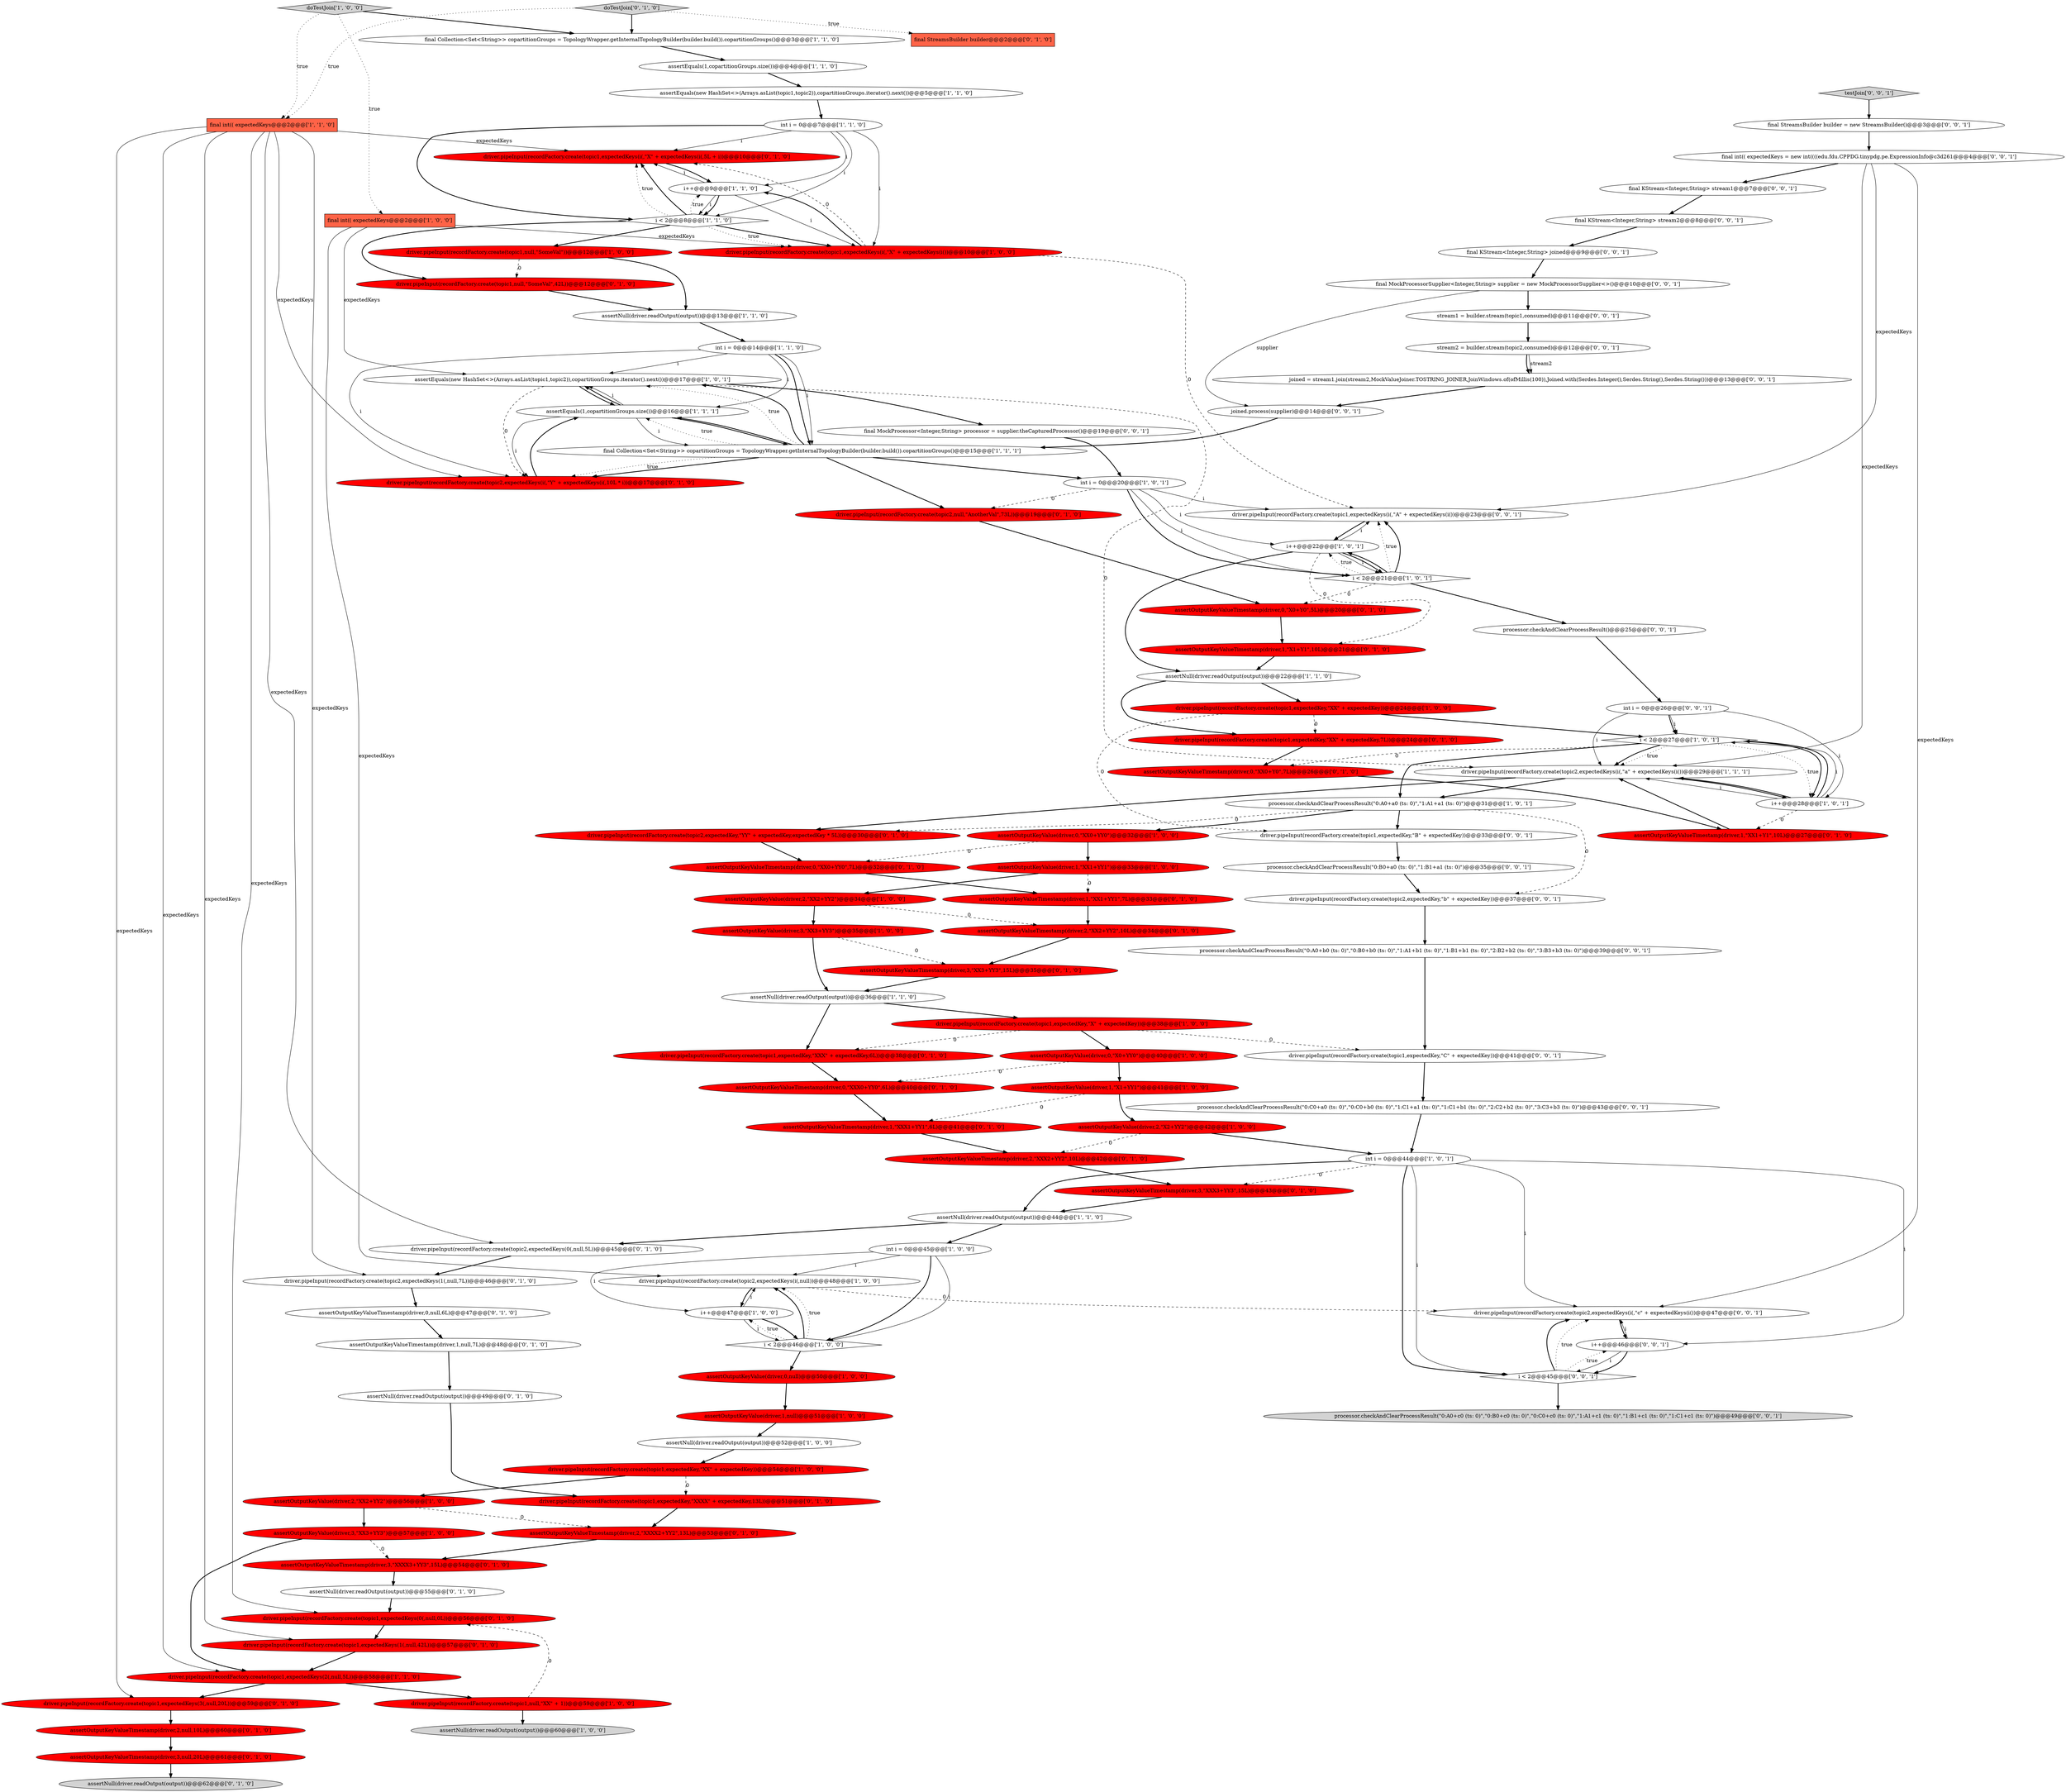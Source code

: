 digraph {
48 [style = filled, label = "assertOutputKeyValue(driver,3,\"XX3+YY3\")@@@57@@@['1', '0', '0']", fillcolor = red, shape = ellipse image = "AAA1AAABBB1BBB"];
108 [style = filled, label = "stream1 = builder.stream(topic1,consumed)@@@11@@@['0', '0', '1']", fillcolor = white, shape = ellipse image = "AAA0AAABBB3BBB"];
87 [style = filled, label = "driver.pipeInput(recordFactory.create(topic2,expectedKeys(i(,\"c\" + expectedKeys(i())@@@47@@@['0', '0', '1']", fillcolor = white, shape = ellipse image = "AAA0AAABBB3BBB"];
67 [style = filled, label = "driver.pipeInput(recordFactory.create(topic1,expectedKeys(0(,null,0L))@@@56@@@['0', '1', '0']", fillcolor = red, shape = ellipse image = "AAA1AAABBB2BBB"];
73 [style = filled, label = "driver.pipeInput(recordFactory.create(topic1,null,\"SomeVal\",42L))@@@12@@@['0', '1', '0']", fillcolor = red, shape = ellipse image = "AAA1AAABBB2BBB"];
101 [style = filled, label = "final KStream<Integer,String> joined@@@9@@@['0', '0', '1']", fillcolor = white, shape = ellipse image = "AAA0AAABBB3BBB"];
100 [style = filled, label = "driver.pipeInput(recordFactory.create(topic1,expectedKeys(i(,\"A\" + expectedKeys(i())@@@23@@@['0', '0', '1']", fillcolor = white, shape = ellipse image = "AAA0AAABBB3BBB"];
15 [style = filled, label = "assertOutputKeyValue(driver,0,\"X0+YY0\")@@@40@@@['1', '0', '0']", fillcolor = red, shape = ellipse image = "AAA1AAABBB1BBB"];
44 [style = filled, label = "assertNull(driver.readOutput(output))@@@44@@@['1', '1', '0']", fillcolor = white, shape = ellipse image = "AAA0AAABBB1BBB"];
55 [style = filled, label = "driver.pipeInput(recordFactory.create(topic2,expectedKeys(1(,null,7L))@@@46@@@['0', '1', '0']", fillcolor = white, shape = ellipse image = "AAA0AAABBB2BBB"];
69 [style = filled, label = "driver.pipeInput(recordFactory.create(topic1,expectedKey,\"XXX\" + expectedKey,6L))@@@38@@@['0', '1', '0']", fillcolor = red, shape = ellipse image = "AAA1AAABBB2BBB"];
77 [style = filled, label = "assertOutputKeyValueTimestamp(driver,2,\"XXXX2+YY2\",13L)@@@53@@@['0', '1', '0']", fillcolor = red, shape = ellipse image = "AAA1AAABBB2BBB"];
86 [style = filled, label = "final KStream<Integer,String> stream2@@@8@@@['0', '0', '1']", fillcolor = white, shape = ellipse image = "AAA0AAABBB3BBB"];
21 [style = filled, label = "driver.pipeInput(recordFactory.create(topic2,expectedKeys(i(,\"a\" + expectedKeys(i())@@@29@@@['1', '1', '1']", fillcolor = white, shape = ellipse image = "AAA0AAABBB1BBB"];
103 [style = filled, label = "final MockProcessor<Integer,String> processor = supplier.theCapturedProcessor()@@@19@@@['0', '0', '1']", fillcolor = white, shape = ellipse image = "AAA0AAABBB3BBB"];
82 [style = filled, label = "assertOutputKeyValueTimestamp(driver,2,null,10L)@@@60@@@['0', '1', '0']", fillcolor = red, shape = ellipse image = "AAA1AAABBB2BBB"];
18 [style = filled, label = "assertNull(driver.readOutput(output))@@@13@@@['1', '1', '0']", fillcolor = white, shape = ellipse image = "AAA0AAABBB1BBB"];
37 [style = filled, label = "assertNull(driver.readOutput(output))@@@52@@@['1', '0', '0']", fillcolor = white, shape = ellipse image = "AAA0AAABBB1BBB"];
14 [style = filled, label = "i < 2@@@21@@@['1', '0', '1']", fillcolor = white, shape = diamond image = "AAA0AAABBB1BBB"];
62 [style = filled, label = "driver.pipeInput(recordFactory.create(topic1,expectedKeys(3(,null,20L))@@@59@@@['0', '1', '0']", fillcolor = red, shape = ellipse image = "AAA1AAABBB2BBB"];
10 [style = filled, label = "assertNull(driver.readOutput(output))@@@36@@@['1', '1', '0']", fillcolor = white, shape = ellipse image = "AAA0AAABBB1BBB"];
95 [style = filled, label = "final KStream<Integer,String> stream1@@@7@@@['0', '0', '1']", fillcolor = white, shape = ellipse image = "AAA0AAABBB3BBB"];
28 [style = filled, label = "assertNull(driver.readOutput(output))@@@60@@@['1', '0', '0']", fillcolor = lightgray, shape = ellipse image = "AAA0AAABBB1BBB"];
16 [style = filled, label = "int i = 0@@@7@@@['1', '1', '0']", fillcolor = white, shape = ellipse image = "AAA0AAABBB1BBB"];
79 [style = filled, label = "assertOutputKeyValueTimestamp(driver,1,null,7L)@@@48@@@['0', '1', '0']", fillcolor = white, shape = ellipse image = "AAA0AAABBB2BBB"];
4 [style = filled, label = "driver.pipeInput(recordFactory.create(topic2,expectedKeys(i(,null))@@@48@@@['1', '0', '0']", fillcolor = white, shape = ellipse image = "AAA0AAABBB1BBB"];
85 [style = filled, label = "joined = stream1.join(stream2,MockValueJoiner.TOSTRING_JOINER,JoinWindows.of(ofMillis(100)),Joined.with(Serdes.Integer(),Serdes.String(),Serdes.String()))@@@13@@@['0', '0', '1']", fillcolor = white, shape = ellipse image = "AAA0AAABBB3BBB"];
96 [style = filled, label = "i < 2@@@45@@@['0', '0', '1']", fillcolor = white, shape = diamond image = "AAA0AAABBB3BBB"];
57 [style = filled, label = "assertOutputKeyValueTimestamp(driver,0,\"XX0+Y0\",7L)@@@26@@@['0', '1', '0']", fillcolor = red, shape = ellipse image = "AAA1AAABBB2BBB"];
29 [style = filled, label = "assertEquals(new HashSet<>(Arrays.asList(topic1,topic2)),copartitionGroups.iterator().next())@@@17@@@['1', '0', '1']", fillcolor = white, shape = ellipse image = "AAA0AAABBB1BBB"];
76 [style = filled, label = "assertOutputKeyValueTimestamp(driver,2,\"XXX2+YY2\",10L)@@@42@@@['0', '1', '0']", fillcolor = red, shape = ellipse image = "AAA1AAABBB2BBB"];
24 [style = filled, label = "i++@@@28@@@['1', '0', '1']", fillcolor = white, shape = ellipse image = "AAA0AAABBB1BBB"];
30 [style = filled, label = "int i = 0@@@45@@@['1', '0', '0']", fillcolor = white, shape = ellipse image = "AAA0AAABBB1BBB"];
61 [style = filled, label = "final StreamsBuilder builder@@@2@@@['0', '1', '0']", fillcolor = tomato, shape = box image = "AAA0AAABBB2BBB"];
60 [style = filled, label = "assertNull(driver.readOutput(output))@@@62@@@['0', '1', '0']", fillcolor = lightgray, shape = ellipse image = "AAA0AAABBB2BBB"];
54 [style = filled, label = "assertOutputKeyValueTimestamp(driver,3,\"XXXX3+YY3\",15L)@@@54@@@['0', '1', '0']", fillcolor = red, shape = ellipse image = "AAA1AAABBB2BBB"];
12 [style = filled, label = "assertEquals(1,copartitionGroups.size())@@@16@@@['1', '1', '1']", fillcolor = white, shape = ellipse image = "AAA0AAABBB1BBB"];
78 [style = filled, label = "driver.pipeInput(recordFactory.create(topic2,expectedKey,\"YY\" + expectedKey,expectedKey * 5L))@@@30@@@['0', '1', '0']", fillcolor = red, shape = ellipse image = "AAA1AAABBB2BBB"];
17 [style = filled, label = "final Collection<Set<String>> copartitionGroups = TopologyWrapper.getInternalTopologyBuilder(builder.build()).copartitionGroups()@@@15@@@['1', '1', '1']", fillcolor = white, shape = ellipse image = "AAA0AAABBB1BBB"];
27 [style = filled, label = "final int(( expectedKeys@@@2@@@['1', '1', '0']", fillcolor = tomato, shape = box image = "AAA0AAABBB1BBB"];
84 [style = filled, label = "driver.pipeInput(recordFactory.create(topic1,expectedKeys(1(,null,42L))@@@57@@@['0', '1', '0']", fillcolor = red, shape = ellipse image = "AAA1AAABBB2BBB"];
25 [style = filled, label = "doTestJoin['1', '0', '0']", fillcolor = lightgray, shape = diamond image = "AAA0AAABBB1BBB"];
97 [style = filled, label = "processor.checkAndClearProcessResult(\"0:B0+a0 (ts: 0)\",\"1:B1+a1 (ts: 0)\")@@@35@@@['0', '0', '1']", fillcolor = white, shape = ellipse image = "AAA0AAABBB3BBB"];
26 [style = filled, label = "assertOutputKeyValue(driver,2,\"XX2+YY2\")@@@34@@@['1', '0', '0']", fillcolor = red, shape = ellipse image = "AAA1AAABBB1BBB"];
2 [style = filled, label = "driver.pipeInput(recordFactory.create(topic1,expectedKeys(i(,\"X\" + expectedKeys(i())@@@10@@@['1', '0', '0']", fillcolor = red, shape = ellipse image = "AAA1AAABBB1BBB"];
40 [style = filled, label = "driver.pipeInput(recordFactory.create(topic1,expectedKey,\"XX\" + expectedKey))@@@24@@@['1', '0', '0']", fillcolor = red, shape = ellipse image = "AAA1AAABBB1BBB"];
8 [style = filled, label = "assertEquals(new HashSet<>(Arrays.asList(topic1,topic2)),copartitionGroups.iterator().next())@@@5@@@['1', '1', '0']", fillcolor = white, shape = ellipse image = "AAA0AAABBB1BBB"];
75 [style = filled, label = "driver.pipeInput(recordFactory.create(topic1,expectedKey,\"XXXX\" + expectedKey,13L))@@@51@@@['0', '1', '0']", fillcolor = red, shape = ellipse image = "AAA1AAABBB2BBB"];
59 [style = filled, label = "driver.pipeInput(recordFactory.create(topic2,expectedKeys(0(,null,5L))@@@45@@@['0', '1', '0']", fillcolor = white, shape = ellipse image = "AAA0AAABBB2BBB"];
35 [style = filled, label = "i < 2@@@27@@@['1', '0', '1']", fillcolor = white, shape = diamond image = "AAA0AAABBB1BBB"];
19 [style = filled, label = "assertOutputKeyValue(driver,2,\"X2+YY2\")@@@42@@@['1', '0', '0']", fillcolor = red, shape = ellipse image = "AAA1AAABBB1BBB"];
5 [style = filled, label = "driver.pipeInput(recordFactory.create(topic1,null,\"XX\" + 1))@@@59@@@['1', '0', '0']", fillcolor = red, shape = ellipse image = "AAA1AAABBB1BBB"];
90 [style = filled, label = "processor.checkAndClearProcessResult()@@@25@@@['0', '0', '1']", fillcolor = white, shape = ellipse image = "AAA0AAABBB3BBB"];
20 [style = filled, label = "assertOutputKeyValue(driver,2,\"XX2+YY2\")@@@56@@@['1', '0', '0']", fillcolor = red, shape = ellipse image = "AAA1AAABBB1BBB"];
32 [style = filled, label = "driver.pipeInput(recordFactory.create(topic1,expectedKeys(2(,null,5L))@@@58@@@['1', '1', '0']", fillcolor = red, shape = ellipse image = "AAA1AAABBB1BBB"];
102 [style = filled, label = "i++@@@46@@@['0', '0', '1']", fillcolor = white, shape = ellipse image = "AAA0AAABBB3BBB"];
107 [style = filled, label = "final MockProcessorSupplier<Integer,String> supplier = new MockProcessorSupplier<>()@@@10@@@['0', '0', '1']", fillcolor = white, shape = ellipse image = "AAA0AAABBB3BBB"];
109 [style = filled, label = "int i = 0@@@26@@@['0', '0', '1']", fillcolor = white, shape = ellipse image = "AAA0AAABBB3BBB"];
13 [style = filled, label = "driver.pipeInput(recordFactory.create(topic1,null,\"SomeVal\"))@@@12@@@['1', '0', '0']", fillcolor = red, shape = ellipse image = "AAA1AAABBB1BBB"];
56 [style = filled, label = "driver.pipeInput(recordFactory.create(topic1,expectedKeys(i(,\"X\" + expectedKeys(i(,5L + i))@@@10@@@['0', '1', '0']", fillcolor = red, shape = ellipse image = "AAA1AAABBB2BBB"];
47 [style = filled, label = "driver.pipeInput(recordFactory.create(topic1,expectedKey,\"X\" + expectedKey))@@@38@@@['1', '0', '0']", fillcolor = red, shape = ellipse image = "AAA1AAABBB1BBB"];
63 [style = filled, label = "assertOutputKeyValueTimestamp(driver,0,null,6L)@@@47@@@['0', '1', '0']", fillcolor = white, shape = ellipse image = "AAA0AAABBB2BBB"];
34 [style = filled, label = "i++@@@22@@@['1', '0', '1']", fillcolor = white, shape = ellipse image = "AAA0AAABBB1BBB"];
11 [style = filled, label = "assertOutputKeyValue(driver,0,null)@@@50@@@['1', '0', '0']", fillcolor = red, shape = ellipse image = "AAA1AAABBB1BBB"];
94 [style = filled, label = "driver.pipeInput(recordFactory.create(topic1,expectedKey,\"C\" + expectedKey))@@@41@@@['0', '0', '1']", fillcolor = white, shape = ellipse image = "AAA0AAABBB3BBB"];
88 [style = filled, label = "final StreamsBuilder builder = new StreamsBuilder()@@@3@@@['0', '0', '1']", fillcolor = white, shape = ellipse image = "AAA0AAABBB3BBB"];
105 [style = filled, label = "processor.checkAndClearProcessResult(\"0:C0+a0 (ts: 0)\",\"0:C0+b0 (ts: 0)\",\"1:C1+a1 (ts: 0)\",\"1:C1+b1 (ts: 0)\",\"2:C2+b2 (ts: 0)\",\"3:C3+b3 (ts: 0)\")@@@43@@@['0', '0', '1']", fillcolor = white, shape = ellipse image = "AAA0AAABBB3BBB"];
39 [style = filled, label = "i++@@@9@@@['1', '1', '0']", fillcolor = white, shape = ellipse image = "AAA0AAABBB1BBB"];
9 [style = filled, label = "final int(( expectedKeys@@@2@@@['1', '0', '0']", fillcolor = tomato, shape = box image = "AAA0AAABBB1BBB"];
106 [style = filled, label = "final int(( expectedKeys = new int((((edu.fdu.CPPDG.tinypdg.pe.ExpressionInfo@c3d261@@@4@@@['0', '0', '1']", fillcolor = white, shape = ellipse image = "AAA0AAABBB3BBB"];
72 [style = filled, label = "assertOutputKeyValueTimestamp(driver,3,\"XX3+YY3\",15L)@@@35@@@['0', '1', '0']", fillcolor = red, shape = ellipse image = "AAA1AAABBB2BBB"];
93 [style = filled, label = "testJoin['0', '0', '1']", fillcolor = lightgray, shape = diamond image = "AAA0AAABBB3BBB"];
92 [style = filled, label = "processor.checkAndClearProcessResult(\"0:A0+c0 (ts: 0)\",\"0:B0+c0 (ts: 0)\",\"0:C0+c0 (ts: 0)\",\"1:A1+c1 (ts: 0)\",\"1:B1+c1 (ts: 0)\",\"1:C1+c1 (ts: 0)\")@@@49@@@['0', '0', '1']", fillcolor = lightgray, shape = ellipse image = "AAA0AAABBB3BBB"];
64 [style = filled, label = "assertOutputKeyValueTimestamp(driver,1,\"XX1+Y1\",10L)@@@27@@@['0', '1', '0']", fillcolor = red, shape = ellipse image = "AAA1AAABBB2BBB"];
23 [style = filled, label = "assertOutputKeyValue(driver,0,\"XX0+YY0\")@@@32@@@['1', '0', '0']", fillcolor = red, shape = ellipse image = "AAA1AAABBB1BBB"];
1 [style = filled, label = "assertOutputKeyValue(driver,1,\"XX1+YY1\")@@@33@@@['1', '0', '0']", fillcolor = red, shape = ellipse image = "AAA1AAABBB1BBB"];
41 [style = filled, label = "assertOutputKeyValue(driver,1,null)@@@51@@@['1', '0', '0']", fillcolor = red, shape = ellipse image = "AAA1AAABBB1BBB"];
81 [style = filled, label = "assertOutputKeyValueTimestamp(driver,0,\"X0+Y0\",5L)@@@20@@@['0', '1', '0']", fillcolor = red, shape = ellipse image = "AAA1AAABBB2BBB"];
45 [style = filled, label = "i++@@@47@@@['1', '0', '0']", fillcolor = white, shape = ellipse image = "AAA0AAABBB1BBB"];
83 [style = filled, label = "assertOutputKeyValueTimestamp(driver,3,\"XXX3+YY3\",15L)@@@43@@@['0', '1', '0']", fillcolor = red, shape = ellipse image = "AAA1AAABBB2BBB"];
36 [style = filled, label = "assertEquals(1,copartitionGroups.size())@@@4@@@['1', '1', '0']", fillcolor = white, shape = ellipse image = "AAA0AAABBB1BBB"];
0 [style = filled, label = "i < 2@@@8@@@['1', '1', '0']", fillcolor = white, shape = diamond image = "AAA0AAABBB1BBB"];
38 [style = filled, label = "driver.pipeInput(recordFactory.create(topic1,expectedKey,\"XX\" + expectedKey))@@@54@@@['1', '0', '0']", fillcolor = red, shape = ellipse image = "AAA1AAABBB1BBB"];
33 [style = filled, label = "int i = 0@@@44@@@['1', '0', '1']", fillcolor = white, shape = ellipse image = "AAA0AAABBB1BBB"];
51 [style = filled, label = "assertOutputKeyValueTimestamp(driver,0,\"XXX0+YY0\",6L)@@@40@@@['0', '1', '0']", fillcolor = red, shape = ellipse image = "AAA1AAABBB2BBB"];
58 [style = filled, label = "assertOutputKeyValueTimestamp(driver,1,\"XX1+YY1\",7L)@@@33@@@['0', '1', '0']", fillcolor = red, shape = ellipse image = "AAA1AAABBB2BBB"];
80 [style = filled, label = "assertOutputKeyValueTimestamp(driver,3,null,20L)@@@61@@@['0', '1', '0']", fillcolor = red, shape = ellipse image = "AAA1AAABBB2BBB"];
71 [style = filled, label = "assertOutputKeyValueTimestamp(driver,0,\"XX0+YY0\",7L)@@@32@@@['0', '1', '0']", fillcolor = red, shape = ellipse image = "AAA1AAABBB2BBB"];
50 [style = filled, label = "assertOutputKeyValueTimestamp(driver,1,\"XXX1+YY1\",6L)@@@41@@@['0', '1', '0']", fillcolor = red, shape = ellipse image = "AAA1AAABBB2BBB"];
22 [style = filled, label = "int i = 0@@@14@@@['1', '1', '0']", fillcolor = white, shape = ellipse image = "AAA0AAABBB1BBB"];
7 [style = filled, label = "processor.checkAndClearProcessResult(\"0:A0+a0 (ts: 0)\",\"1:A1+a1 (ts: 0)\")@@@31@@@['1', '0', '1']", fillcolor = white, shape = ellipse image = "AAA0AAABBB1BBB"];
43 [style = filled, label = "assertOutputKeyValue(driver,3,\"XX3+YY3\")@@@35@@@['1', '0', '0']", fillcolor = red, shape = ellipse image = "AAA1AAABBB1BBB"];
70 [style = filled, label = "doTestJoin['0', '1', '0']", fillcolor = lightgray, shape = diamond image = "AAA0AAABBB2BBB"];
31 [style = filled, label = "final Collection<Set<String>> copartitionGroups = TopologyWrapper.getInternalTopologyBuilder(builder.build()).copartitionGroups()@@@3@@@['1', '1', '0']", fillcolor = white, shape = ellipse image = "AAA0AAABBB1BBB"];
99 [style = filled, label = "driver.pipeInput(recordFactory.create(topic1,expectedKey,\"B\" + expectedKey))@@@33@@@['0', '0', '1']", fillcolor = white, shape = ellipse image = "AAA0AAABBB3BBB"];
53 [style = filled, label = "driver.pipeInput(recordFactory.create(topic2,expectedKeys(i(,\"Y\" + expectedKeys(i(,10L * i))@@@17@@@['0', '1', '0']", fillcolor = red, shape = ellipse image = "AAA1AAABBB2BBB"];
104 [style = filled, label = "driver.pipeInput(recordFactory.create(topic2,expectedKey,\"b\" + expectedKey))@@@37@@@['0', '0', '1']", fillcolor = white, shape = ellipse image = "AAA0AAABBB3BBB"];
3 [style = filled, label = "assertNull(driver.readOutput(output))@@@22@@@['1', '1', '0']", fillcolor = white, shape = ellipse image = "AAA0AAABBB1BBB"];
68 [style = filled, label = "driver.pipeInput(recordFactory.create(topic2,null,\"AnotherVal\",73L))@@@19@@@['0', '1', '0']", fillcolor = red, shape = ellipse image = "AAA1AAABBB2BBB"];
66 [style = filled, label = "assertNull(driver.readOutput(output))@@@49@@@['0', '1', '0']", fillcolor = white, shape = ellipse image = "AAA0AAABBB2BBB"];
46 [style = filled, label = "assertOutputKeyValue(driver,1,\"X1+YY1\")@@@41@@@['1', '0', '0']", fillcolor = red, shape = ellipse image = "AAA1AAABBB1BBB"];
49 [style = filled, label = "driver.pipeInput(recordFactory.create(topic1,expectedKey,\"XX\" + expectedKey,7L))@@@24@@@['0', '1', '0']", fillcolor = red, shape = ellipse image = "AAA1AAABBB2BBB"];
65 [style = filled, label = "assertOutputKeyValueTimestamp(driver,1,\"X1+Y1\",10L)@@@21@@@['0', '1', '0']", fillcolor = red, shape = ellipse image = "AAA1AAABBB2BBB"];
6 [style = filled, label = "i < 2@@@46@@@['1', '0', '0']", fillcolor = white, shape = diamond image = "AAA0AAABBB1BBB"];
89 [style = filled, label = "joined.process(supplier)@@@14@@@['0', '0', '1']", fillcolor = white, shape = ellipse image = "AAA0AAABBB3BBB"];
91 [style = filled, label = "processor.checkAndClearProcessResult(\"0:A0+b0 (ts: 0)\",\"0:B0+b0 (ts: 0)\",\"1:A1+b1 (ts: 0)\",\"1:B1+b1 (ts: 0)\",\"2:B2+b2 (ts: 0)\",\"3:B3+b3 (ts: 0)\")@@@39@@@['0', '0', '1']", fillcolor = white, shape = ellipse image = "AAA0AAABBB3BBB"];
98 [style = filled, label = "stream2 = builder.stream(topic2,consumed)@@@12@@@['0', '0', '1']", fillcolor = white, shape = ellipse image = "AAA0AAABBB3BBB"];
52 [style = filled, label = "assertNull(driver.readOutput(output))@@@55@@@['0', '1', '0']", fillcolor = white, shape = ellipse image = "AAA0AAABBB2BBB"];
74 [style = filled, label = "assertOutputKeyValueTimestamp(driver,2,\"XX2+YY2\",10L)@@@34@@@['0', '1', '0']", fillcolor = red, shape = ellipse image = "AAA1AAABBB2BBB"];
42 [style = filled, label = "int i = 0@@@20@@@['1', '0', '1']", fillcolor = white, shape = ellipse image = "AAA0AAABBB1BBB"];
12->53 [style = solid, label="i"];
8->16 [style = bold, label=""];
12->29 [style = solid, label="i"];
16->0 [style = bold, label=""];
27->53 [style = solid, label="expectedKeys"];
64->21 [style = bold, label=""];
27->55 [style = solid, label="expectedKeys"];
0->13 [style = bold, label=""];
79->66 [style = bold, label=""];
14->81 [style = dashed, label="0"];
74->72 [style = bold, label=""];
109->35 [style = solid, label="i"];
15->51 [style = dashed, label="0"];
9->2 [style = solid, label="expectedKeys"];
39->56 [style = solid, label="i"];
13->73 [style = dashed, label="0"];
21->24 [style = bold, label=""];
30->6 [style = bold, label=""];
5->28 [style = bold, label=""];
101->107 [style = bold, label=""];
96->87 [style = bold, label=""];
99->97 [style = bold, label=""];
25->31 [style = bold, label=""];
55->63 [style = bold, label=""];
108->98 [style = bold, label=""];
17->53 [style = bold, label=""];
40->99 [style = dashed, label="0"];
71->58 [style = bold, label=""];
18->22 [style = bold, label=""];
32->62 [style = bold, label=""];
51->50 [style = bold, label=""];
45->6 [style = bold, label=""];
24->21 [style = bold, label=""];
19->76 [style = dashed, label="0"];
52->67 [style = bold, label=""];
37->38 [style = bold, label=""];
20->48 [style = bold, label=""];
106->21 [style = solid, label="expectedKeys"];
6->11 [style = bold, label=""];
80->60 [style = bold, label=""];
47->69 [style = dashed, label="0"];
97->104 [style = bold, label=""];
96->87 [style = dotted, label="true"];
78->71 [style = bold, label=""];
27->32 [style = solid, label="expectedKeys"];
88->106 [style = bold, label=""];
75->77 [style = bold, label=""];
70->31 [style = bold, label=""];
33->44 [style = bold, label=""];
35->7 [style = bold, label=""];
109->24 [style = solid, label="i"];
30->4 [style = solid, label="i"];
24->21 [style = solid, label="i"];
30->6 [style = solid, label="i"];
42->68 [style = dashed, label="0"];
100->34 [style = bold, label=""];
54->52 [style = bold, label=""];
1->58 [style = dashed, label="0"];
47->94 [style = dashed, label="0"];
105->33 [style = bold, label=""];
33->102 [style = solid, label="i"];
0->56 [style = dotted, label="true"];
40->49 [style = dashed, label="0"];
16->2 [style = solid, label="i"];
14->100 [style = dotted, label="true"];
62->82 [style = bold, label=""];
45->4 [style = solid, label="i"];
41->37 [style = bold, label=""];
9->4 [style = solid, label="expectedKeys"];
17->68 [style = bold, label=""];
26->43 [style = bold, label=""];
35->21 [style = dotted, label="true"];
2->56 [style = dashed, label="0"];
67->84 [style = bold, label=""];
17->53 [style = dotted, label="true"];
16->39 [style = solid, label="i"];
39->0 [style = solid, label="i"];
17->42 [style = bold, label=""];
35->21 [style = bold, label=""];
5->67 [style = dashed, label="0"];
42->14 [style = solid, label="i"];
33->83 [style = dashed, label="0"];
2->39 [style = bold, label=""];
4->45 [style = bold, label=""];
6->4 [style = bold, label=""];
0->39 [style = dotted, label="true"];
12->29 [style = bold, label=""];
33->96 [style = bold, label=""];
33->96 [style = solid, label="i"];
7->23 [style = bold, label=""];
94->105 [style = bold, label=""];
48->32 [style = bold, label=""];
22->17 [style = bold, label=""];
21->7 [style = bold, label=""];
59->55 [style = bold, label=""];
107->89 [style = solid, label="supplier"];
43->10 [style = bold, label=""];
22->29 [style = solid, label="i"];
46->19 [style = bold, label=""];
89->17 [style = bold, label=""];
27->59 [style = solid, label="expectedKeys"];
34->14 [style = bold, label=""];
14->34 [style = dotted, label="true"];
48->54 [style = dashed, label="0"];
72->10 [style = bold, label=""];
98->85 [style = bold, label=""];
96->92 [style = bold, label=""];
16->56 [style = solid, label="i"];
13->18 [style = bold, label=""];
43->72 [style = dashed, label="0"];
16->0 [style = solid, label="i"];
19->33 [style = bold, label=""];
44->30 [style = bold, label=""];
38->20 [style = bold, label=""];
102->96 [style = bold, label=""];
40->35 [style = bold, label=""];
87->102 [style = bold, label=""];
98->85 [style = solid, label="stream2"];
63->79 [style = bold, label=""];
30->45 [style = solid, label="i"];
7->99 [style = bold, label=""];
90->109 [style = bold, label=""];
20->77 [style = dashed, label="0"];
12->17 [style = bold, label=""];
22->53 [style = solid, label="i"];
34->100 [style = solid, label="i"];
83->44 [style = bold, label=""];
2->100 [style = dashed, label="0"];
31->36 [style = bold, label=""];
21->78 [style = bold, label=""];
106->100 [style = solid, label="expectedKeys"];
77->54 [style = bold, label=""];
39->2 [style = solid, label="i"];
103->42 [style = bold, label=""];
9->29 [style = solid, label="expectedKeys"];
35->24 [style = bold, label=""];
42->14 [style = bold, label=""];
11->41 [style = bold, label=""];
17->12 [style = bold, label=""];
66->75 [style = bold, label=""];
14->90 [style = bold, label=""];
81->65 [style = bold, label=""];
17->12 [style = dotted, label="true"];
14->100 [style = bold, label=""];
24->64 [style = dashed, label="0"];
58->74 [style = bold, label=""];
86->101 [style = bold, label=""];
106->87 [style = solid, label="expectedKeys"];
56->39 [style = bold, label=""];
36->8 [style = bold, label=""];
17->29 [style = dotted, label="true"];
84->32 [style = bold, label=""];
23->71 [style = dashed, label="0"];
27->56 [style = solid, label="expectedKeys"];
109->35 [style = bold, label=""];
46->50 [style = dashed, label="0"];
53->12 [style = bold, label=""];
29->53 [style = dashed, label="0"];
29->21 [style = dashed, label="0"];
102->87 [style = solid, label="i"];
22->17 [style = solid, label="i"];
32->5 [style = bold, label=""];
82->80 [style = bold, label=""];
65->3 [style = bold, label=""];
0->73 [style = bold, label=""];
47->15 [style = bold, label=""];
95->86 [style = bold, label=""];
57->64 [style = bold, label=""];
35->24 [style = dotted, label="true"];
3->40 [style = bold, label=""];
22->12 [style = solid, label="i"];
107->108 [style = bold, label=""];
24->35 [style = bold, label=""];
102->96 [style = solid, label="i"];
45->6 [style = solid, label="i"];
0->2 [style = bold, label=""];
27->84 [style = solid, label="expectedKeys"];
27->67 [style = solid, label="expectedKeys"];
14->34 [style = bold, label=""];
109->21 [style = solid, label="i"];
50->76 [style = bold, label=""];
42->34 [style = solid, label="i"];
27->62 [style = solid, label="expectedKeys"];
1->26 [style = bold, label=""];
69->51 [style = bold, label=""];
106->95 [style = bold, label=""];
35->57 [style = dashed, label="0"];
34->14 [style = solid, label="i"];
96->102 [style = dotted, label="true"];
38->75 [style = dashed, label="0"];
7->104 [style = dashed, label="0"];
42->100 [style = solid, label="i"];
70->61 [style = dotted, label="true"];
33->87 [style = solid, label="i"];
4->87 [style = dashed, label="0"];
76->83 [style = bold, label=""];
29->103 [style = bold, label=""];
29->12 [style = bold, label=""];
39->0 [style = bold, label=""];
25->9 [style = dotted, label="true"];
85->89 [style = bold, label=""];
6->4 [style = dotted, label="true"];
12->17 [style = solid, label="i"];
104->91 [style = bold, label=""];
34->3 [style = bold, label=""];
0->56 [style = bold, label=""];
68->81 [style = bold, label=""];
7->78 [style = dashed, label="0"];
10->69 [style = bold, label=""];
10->47 [style = bold, label=""];
73->18 [style = bold, label=""];
24->35 [style = solid, label="i"];
23->1 [style = bold, label=""];
15->46 [style = bold, label=""];
6->45 [style = dotted, label="true"];
26->74 [style = dashed, label="0"];
93->88 [style = bold, label=""];
3->49 [style = bold, label=""];
0->2 [style = dotted, label="true"];
49->57 [style = bold, label=""];
25->27 [style = dotted, label="true"];
17->29 [style = bold, label=""];
70->27 [style = dotted, label="true"];
34->65 [style = dashed, label="0"];
91->94 [style = bold, label=""];
44->59 [style = bold, label=""];
}

